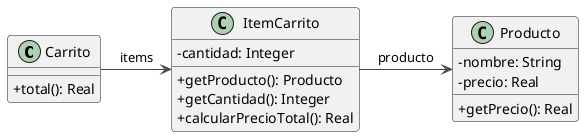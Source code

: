 @startuml

!theme vibrant
skinparam classAttributeIconSize 0

class Carrito {
+total(): Real
}

class ItemCarrito {
-cantidad: Integer
+getProducto(): Producto
+getCantidad(): Integer
+calcularPrecioTotal(): Real
}

class Producto {
-nombre: String
-precio: Real
+getPrecio(): Real
}

Carrito -right-> ItemCarrito: items
ItemCarrito -right-> Producto: producto

@enduml
